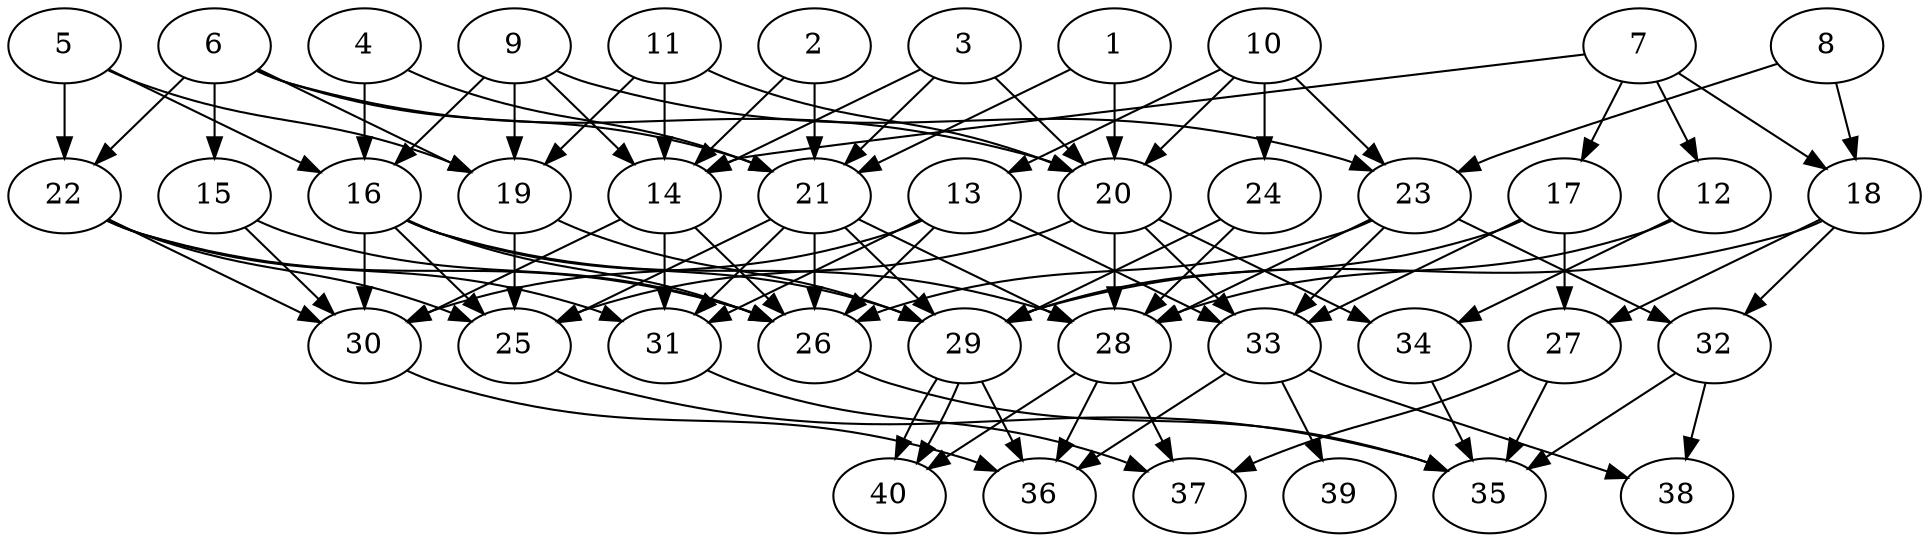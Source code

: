 // DAG automatically generated by daggen at Thu Oct  3 14:06:49 2019
// ./daggen --dot -n 40 --ccr 0.4 --fat 0.7 --regular 0.7 --density 0.5 --mindata 5242880 --maxdata 52428800 
digraph G {
  1 [size="35240960", alpha="0.05", expect_size="14096384"] 
  1 -> 20 [size ="14096384"]
  1 -> 21 [size ="14096384"]
  2 [size="61050880", alpha="0.01", expect_size="24420352"] 
  2 -> 14 [size ="24420352"]
  2 -> 21 [size ="24420352"]
  3 [size="32309760", alpha="0.03", expect_size="12923904"] 
  3 -> 14 [size ="12923904"]
  3 -> 20 [size ="12923904"]
  3 -> 21 [size ="12923904"]
  4 [size="33914880", alpha="0.18", expect_size="13565952"] 
  4 -> 16 [size ="13565952"]
  4 -> 21 [size ="13565952"]
  5 [size="58181120", alpha="0.04", expect_size="23272448"] 
  5 -> 16 [size ="23272448"]
  5 -> 19 [size ="23272448"]
  5 -> 22 [size ="23272448"]
  6 [size="130408960", alpha="0.01", expect_size="52163584"] 
  6 -> 15 [size ="52163584"]
  6 -> 19 [size ="52163584"]
  6 -> 20 [size ="52163584"]
  6 -> 21 [size ="52163584"]
  6 -> 22 [size ="52163584"]
  7 [size="23639040", alpha="0.09", expect_size="9455616"] 
  7 -> 12 [size ="9455616"]
  7 -> 14 [size ="9455616"]
  7 -> 17 [size ="9455616"]
  7 -> 18 [size ="9455616"]
  8 [size="119828480", alpha="0.15", expect_size="47931392"] 
  8 -> 18 [size ="47931392"]
  8 -> 23 [size ="47931392"]
  9 [size="35200000", alpha="0.06", expect_size="14080000"] 
  9 -> 14 [size ="14080000"]
  9 -> 16 [size ="14080000"]
  9 -> 19 [size ="14080000"]
  9 -> 23 [size ="14080000"]
  10 [size="67601920", alpha="0.10", expect_size="27040768"] 
  10 -> 13 [size ="27040768"]
  10 -> 20 [size ="27040768"]
  10 -> 23 [size ="27040768"]
  10 -> 24 [size ="27040768"]
  11 [size="27921920", alpha="0.12", expect_size="11168768"] 
  11 -> 14 [size ="11168768"]
  11 -> 19 [size ="11168768"]
  11 -> 20 [size ="11168768"]
  12 [size="57154560", alpha="0.13", expect_size="22861824"] 
  12 -> 28 [size ="22861824"]
  12 -> 34 [size ="22861824"]
  13 [size="63564800", alpha="0.13", expect_size="25425920"] 
  13 -> 26 [size ="25425920"]
  13 -> 30 [size ="25425920"]
  13 -> 31 [size ="25425920"]
  13 -> 33 [size ="25425920"]
  14 [size="81620480", alpha="0.01", expect_size="32648192"] 
  14 -> 26 [size ="32648192"]
  14 -> 30 [size ="32648192"]
  14 -> 31 [size ="32648192"]
  15 [size="69012480", alpha="0.19", expect_size="27604992"] 
  15 -> 26 [size ="27604992"]
  15 -> 30 [size ="27604992"]
  16 [size="94440960", alpha="0.04", expect_size="37776384"] 
  16 -> 25 [size ="37776384"]
  16 -> 26 [size ="37776384"]
  16 -> 28 [size ="37776384"]
  16 -> 29 [size ="37776384"]
  16 -> 30 [size ="37776384"]
  17 [size="99077120", alpha="0.11", expect_size="39630848"] 
  17 -> 27 [size ="39630848"]
  17 -> 29 [size ="39630848"]
  17 -> 33 [size ="39630848"]
  18 [size="35274240", alpha="0.20", expect_size="14109696"] 
  18 -> 27 [size ="14109696"]
  18 -> 29 [size ="14109696"]
  18 -> 32 [size ="14109696"]
  19 [size="123138560", alpha="0.04", expect_size="49255424"] 
  19 -> 25 [size ="49255424"]
  19 -> 29 [size ="49255424"]
  20 [size="39490560", alpha="0.01", expect_size="15796224"] 
  20 -> 25 [size ="15796224"]
  20 -> 28 [size ="15796224"]
  20 -> 33 [size ="15796224"]
  20 -> 34 [size ="15796224"]
  21 [size="97251840", alpha="0.01", expect_size="38900736"] 
  21 -> 25 [size ="38900736"]
  21 -> 26 [size ="38900736"]
  21 -> 28 [size ="38900736"]
  21 -> 29 [size ="38900736"]
  21 -> 31 [size ="38900736"]
  22 [size="47257600", alpha="0.10", expect_size="18903040"] 
  22 -> 25 [size ="18903040"]
  22 -> 26 [size ="18903040"]
  22 -> 30 [size ="18903040"]
  22 -> 31 [size ="18903040"]
  23 [size="125824000", alpha="0.01", expect_size="50329600"] 
  23 -> 26 [size ="50329600"]
  23 -> 28 [size ="50329600"]
  23 -> 32 [size ="50329600"]
  23 -> 33 [size ="50329600"]
  24 [size="84787200", alpha="0.16", expect_size="33914880"] 
  24 -> 28 [size ="33914880"]
  24 -> 29 [size ="33914880"]
  25 [size="93178880", alpha="0.19", expect_size="37271552"] 
  25 -> 35 [size ="37271552"]
  26 [size="84815360", alpha="0.02", expect_size="33926144"] 
  26 -> 35 [size ="33926144"]
  27 [size="106864640", alpha="0.06", expect_size="42745856"] 
  27 -> 35 [size ="42745856"]
  27 -> 37 [size ="42745856"]
  28 [size="55311360", alpha="0.09", expect_size="22124544"] 
  28 -> 36 [size ="22124544"]
  28 -> 37 [size ="22124544"]
  28 -> 40 [size ="22124544"]
  29 [size="54645760", alpha="0.15", expect_size="21858304"] 
  29 -> 36 [size ="21858304"]
  29 -> 40 [size ="21858304"]
  29 -> 40 [size ="21858304"]
  30 [size="80540160", alpha="0.11", expect_size="32216064"] 
  30 -> 36 [size ="32216064"]
  31 [size="85875200", alpha="0.09", expect_size="34350080"] 
  31 -> 37 [size ="34350080"]
  32 [size="92787200", alpha="0.15", expect_size="37114880"] 
  32 -> 35 [size ="37114880"]
  32 -> 38 [size ="37114880"]
  33 [size="31252480", alpha="0.09", expect_size="12500992"] 
  33 -> 36 [size ="12500992"]
  33 -> 38 [size ="12500992"]
  33 -> 39 [size ="12500992"]
  34 [size="38443520", alpha="0.14", expect_size="15377408"] 
  34 -> 35 [size ="15377408"]
  35 [size="17203200", alpha="0.10", expect_size="6881280"] 
  36 [size="130572800", alpha="0.19", expect_size="52229120"] 
  37 [size="23992320", alpha="0.02", expect_size="9596928"] 
  38 [size="61890560", alpha="0.09", expect_size="24756224"] 
  39 [size="115059200", alpha="0.15", expect_size="46023680"] 
  40 [size="87631360", alpha="0.06", expect_size="35052544"] 
}
